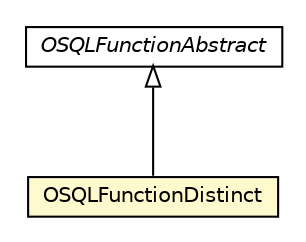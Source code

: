#!/usr/local/bin/dot
#
# Class diagram 
# Generated by UMLGraph version R5_6-24-gf6e263 (http://www.umlgraph.org/)
#

digraph G {
	edge [fontname="Helvetica",fontsize=10,labelfontname="Helvetica",labelfontsize=10];
	node [fontname="Helvetica",fontsize=10,shape=plaintext];
	nodesep=0.25;
	ranksep=0.5;
	// com.orientechnologies.orient.core.sql.functions.OSQLFunctionAbstract
	c3329555 [label=<<table title="com.orientechnologies.orient.core.sql.functions.OSQLFunctionAbstract" border="0" cellborder="1" cellspacing="0" cellpadding="2" port="p" href="../OSQLFunctionAbstract.html">
		<tr><td><table border="0" cellspacing="0" cellpadding="1">
<tr><td align="center" balign="center"><font face="Helvetica-Oblique"> OSQLFunctionAbstract </font></td></tr>
		</table></td></tr>
		</table>>, URL="../OSQLFunctionAbstract.html", fontname="Helvetica", fontcolor="black", fontsize=10.0];
	// com.orientechnologies.orient.core.sql.functions.coll.OSQLFunctionDistinct
	c3329599 [label=<<table title="com.orientechnologies.orient.core.sql.functions.coll.OSQLFunctionDistinct" border="0" cellborder="1" cellspacing="0" cellpadding="2" port="p" bgcolor="lemonChiffon" href="./OSQLFunctionDistinct.html">
		<tr><td><table border="0" cellspacing="0" cellpadding="1">
<tr><td align="center" balign="center"> OSQLFunctionDistinct </td></tr>
		</table></td></tr>
		</table>>, URL="./OSQLFunctionDistinct.html", fontname="Helvetica", fontcolor="black", fontsize=10.0];
	//com.orientechnologies.orient.core.sql.functions.coll.OSQLFunctionDistinct extends com.orientechnologies.orient.core.sql.functions.OSQLFunctionAbstract
	c3329555:p -> c3329599:p [dir=back,arrowtail=empty];
}

